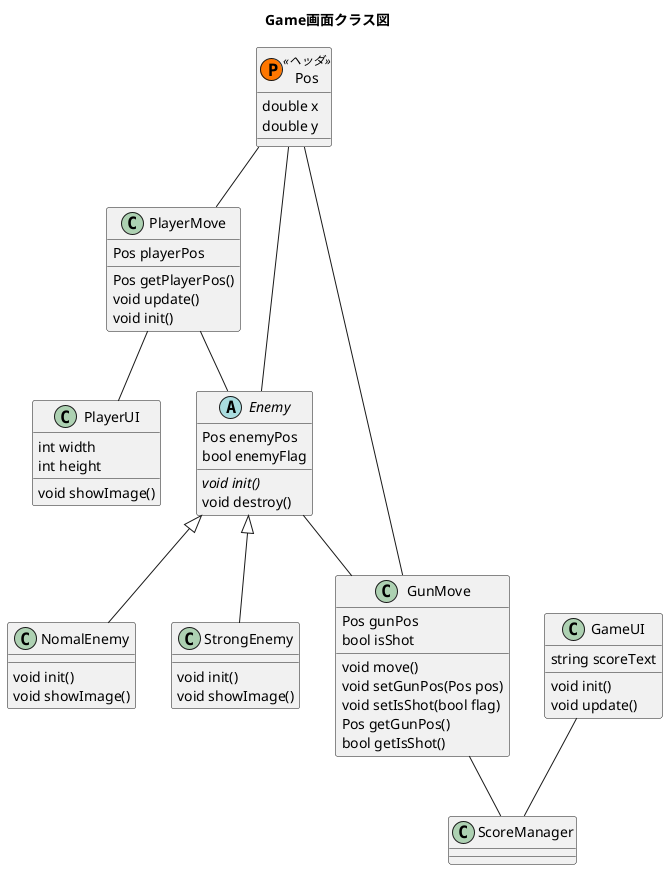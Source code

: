 @startuml
title Game画面クラス図

class Pos << (P,#FF7700) ヘッダ >>
{
	double x
	double y
}

class PlayerMove
{
	Pos playerPos
	Pos getPlayerPos()
	void update()
	void init()
}

class PlayerUI
{
	int width
	int height
	void showImage()
}

abstract Enemy
{
	Pos enemyPos
	bool enemyFlag
	{abstract} void init()
	void destroy()
}

class NomalEnemy
{
	void init()
	void showImage()
}

class StrongEnemy
{
	void init()
	void showImage()
}

class GunMove
{
	Pos gunPos
	bool isShot
	void move()
	void setGunPos(Pos pos)
	void setIsShot(bool flag)
	Pos getGunPos()
	bool getIsShot()
}

class GameUI
{
	string scoreText
	void init()
	void update()
}

PlayerMove -- PlayerUI
Enemy <|-- NomalEnemy
Enemy <|-- StrongEnemy
Enemy -- GunMove
PlayerMove -- Enemy
Pos -- PlayerMove
Pos -- Enemy
Pos -- GunMove
GunMove -- ScoreManager
GameUI -- ScoreManager
@enduml